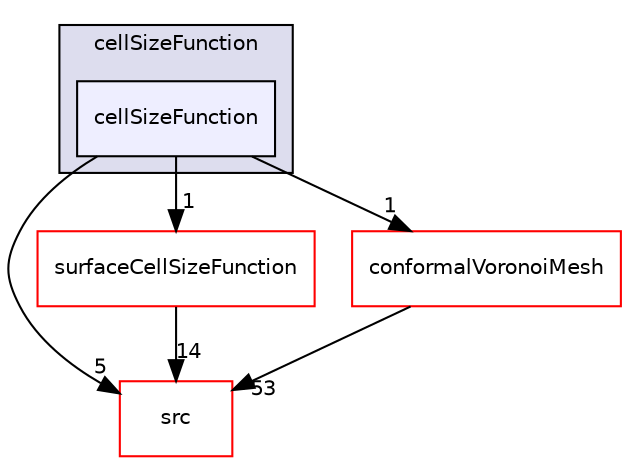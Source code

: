 digraph "applications/utilities/mesh/generation/foamyMesh/conformalVoronoiMesh/cellSizeControlSurfaces/cellSizeFunction/cellSizeFunction" {
  bgcolor=transparent;
  compound=true
  node [ fontsize="10", fontname="Helvetica"];
  edge [ labelfontsize="10", labelfontname="Helvetica"];
  subgraph clusterdir_6dd7c2ece02a33713acd5d2ba8a1963a {
    graph [ bgcolor="#ddddee", pencolor="black", label="cellSizeFunction" fontname="Helvetica", fontsize="10", URL="dir_6dd7c2ece02a33713acd5d2ba8a1963a.html"]
  dir_a1837249e3ee76363e10bc44dc415e5a [shape=box, label="cellSizeFunction", style="filled", fillcolor="#eeeeff", pencolor="black", URL="dir_a1837249e3ee76363e10bc44dc415e5a.html"];
  }
  dir_68267d1309a1af8e8297ef4c3efbcdba [shape=box label="src" color="red" URL="dir_68267d1309a1af8e8297ef4c3efbcdba.html"];
  dir_bb203e61ccf055bfaaaa7acfdea88afb [shape=box label="surfaceCellSizeFunction" color="red" URL="dir_bb203e61ccf055bfaaaa7acfdea88afb.html"];
  dir_38479fab6fd543e227b5b42ac4c0dfc7 [shape=box label="conformalVoronoiMesh" color="red" URL="dir_38479fab6fd543e227b5b42ac4c0dfc7.html"];
  dir_a1837249e3ee76363e10bc44dc415e5a->dir_68267d1309a1af8e8297ef4c3efbcdba [headlabel="5", labeldistance=1.5 headhref="dir_000527_000708.html"];
  dir_a1837249e3ee76363e10bc44dc415e5a->dir_bb203e61ccf055bfaaaa7acfdea88afb [headlabel="1", labeldistance=1.5 headhref="dir_000527_000532.html"];
  dir_a1837249e3ee76363e10bc44dc415e5a->dir_38479fab6fd543e227b5b42ac4c0dfc7 [headlabel="1", labeldistance=1.5 headhref="dir_000527_000540.html"];
  dir_bb203e61ccf055bfaaaa7acfdea88afb->dir_68267d1309a1af8e8297ef4c3efbcdba [headlabel="14", labeldistance=1.5 headhref="dir_000532_000708.html"];
  dir_38479fab6fd543e227b5b42ac4c0dfc7->dir_68267d1309a1af8e8297ef4c3efbcdba [headlabel="53", labeldistance=1.5 headhref="dir_000540_000708.html"];
}

